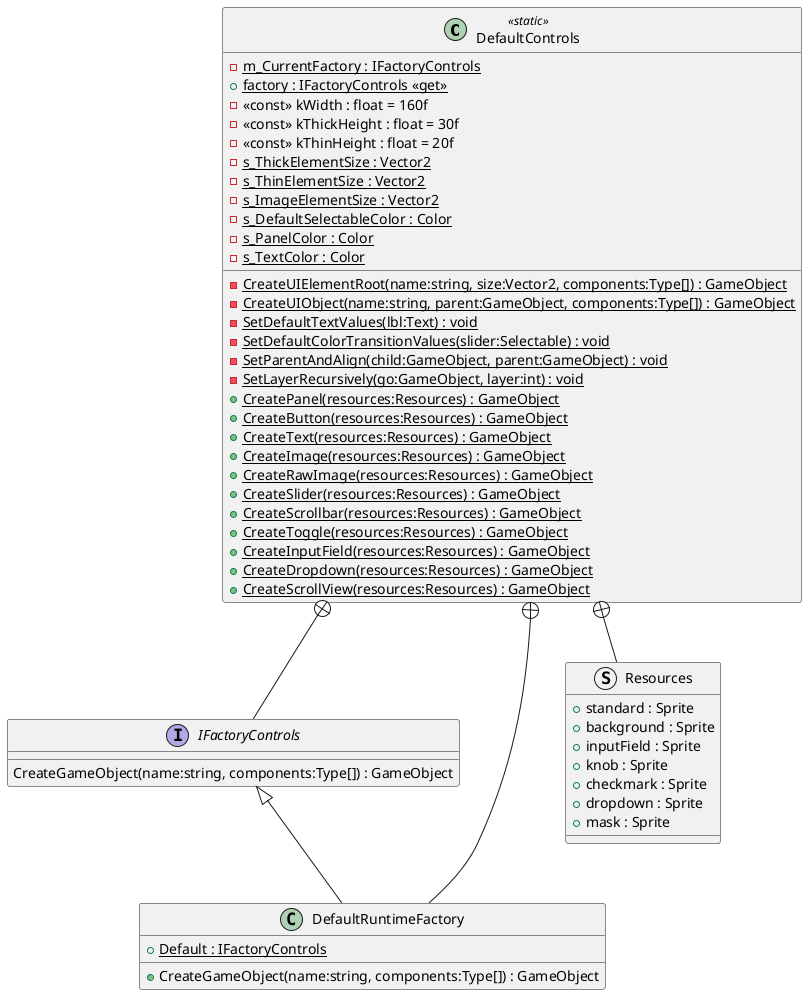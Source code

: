 @startuml
class DefaultControls <<static>> {
    {static} - m_CurrentFactory : IFactoryControls
    + {static} factory : IFactoryControls <<get>>
    - <<const>> kWidth : float = 160f
    - <<const>> kThickHeight : float = 30f
    - <<const>> kThinHeight : float = 20f
    - {static} s_ThickElementSize : Vector2
    - {static} s_ThinElementSize : Vector2
    - {static} s_ImageElementSize : Vector2
    - {static} s_DefaultSelectableColor : Color
    - {static} s_PanelColor : Color
    - {static} s_TextColor : Color
    - {static} CreateUIElementRoot(name:string, size:Vector2, components:Type[]) : GameObject
    - {static} CreateUIObject(name:string, parent:GameObject, components:Type[]) : GameObject
    - {static} SetDefaultTextValues(lbl:Text) : void
    - {static} SetDefaultColorTransitionValues(slider:Selectable) : void
    - {static} SetParentAndAlign(child:GameObject, parent:GameObject) : void
    - {static} SetLayerRecursively(go:GameObject, layer:int) : void
    + {static} CreatePanel(resources:Resources) : GameObject
    + {static} CreateButton(resources:Resources) : GameObject
    + {static} CreateText(resources:Resources) : GameObject
    + {static} CreateImage(resources:Resources) : GameObject
    + {static} CreateRawImage(resources:Resources) : GameObject
    + {static} CreateSlider(resources:Resources) : GameObject
    + {static} CreateScrollbar(resources:Resources) : GameObject
    + {static} CreateToggle(resources:Resources) : GameObject
    + {static} CreateInputField(resources:Resources) : GameObject
    + {static} CreateDropdown(resources:Resources) : GameObject
    + {static} CreateScrollView(resources:Resources) : GameObject
}
interface IFactoryControls {
    CreateGameObject(name:string, components:Type[]) : GameObject
}
class DefaultRuntimeFactory {
    + {static} Default : IFactoryControls
    + CreateGameObject(name:string, components:Type[]) : GameObject
}
struct Resources {
    + standard : Sprite
    + background : Sprite
    + inputField : Sprite
    + knob : Sprite
    + checkmark : Sprite
    + dropdown : Sprite
    + mask : Sprite
}
DefaultControls +-- IFactoryControls
DefaultControls +-- DefaultRuntimeFactory
IFactoryControls <|-- DefaultRuntimeFactory
DefaultControls +-- Resources
@enduml
